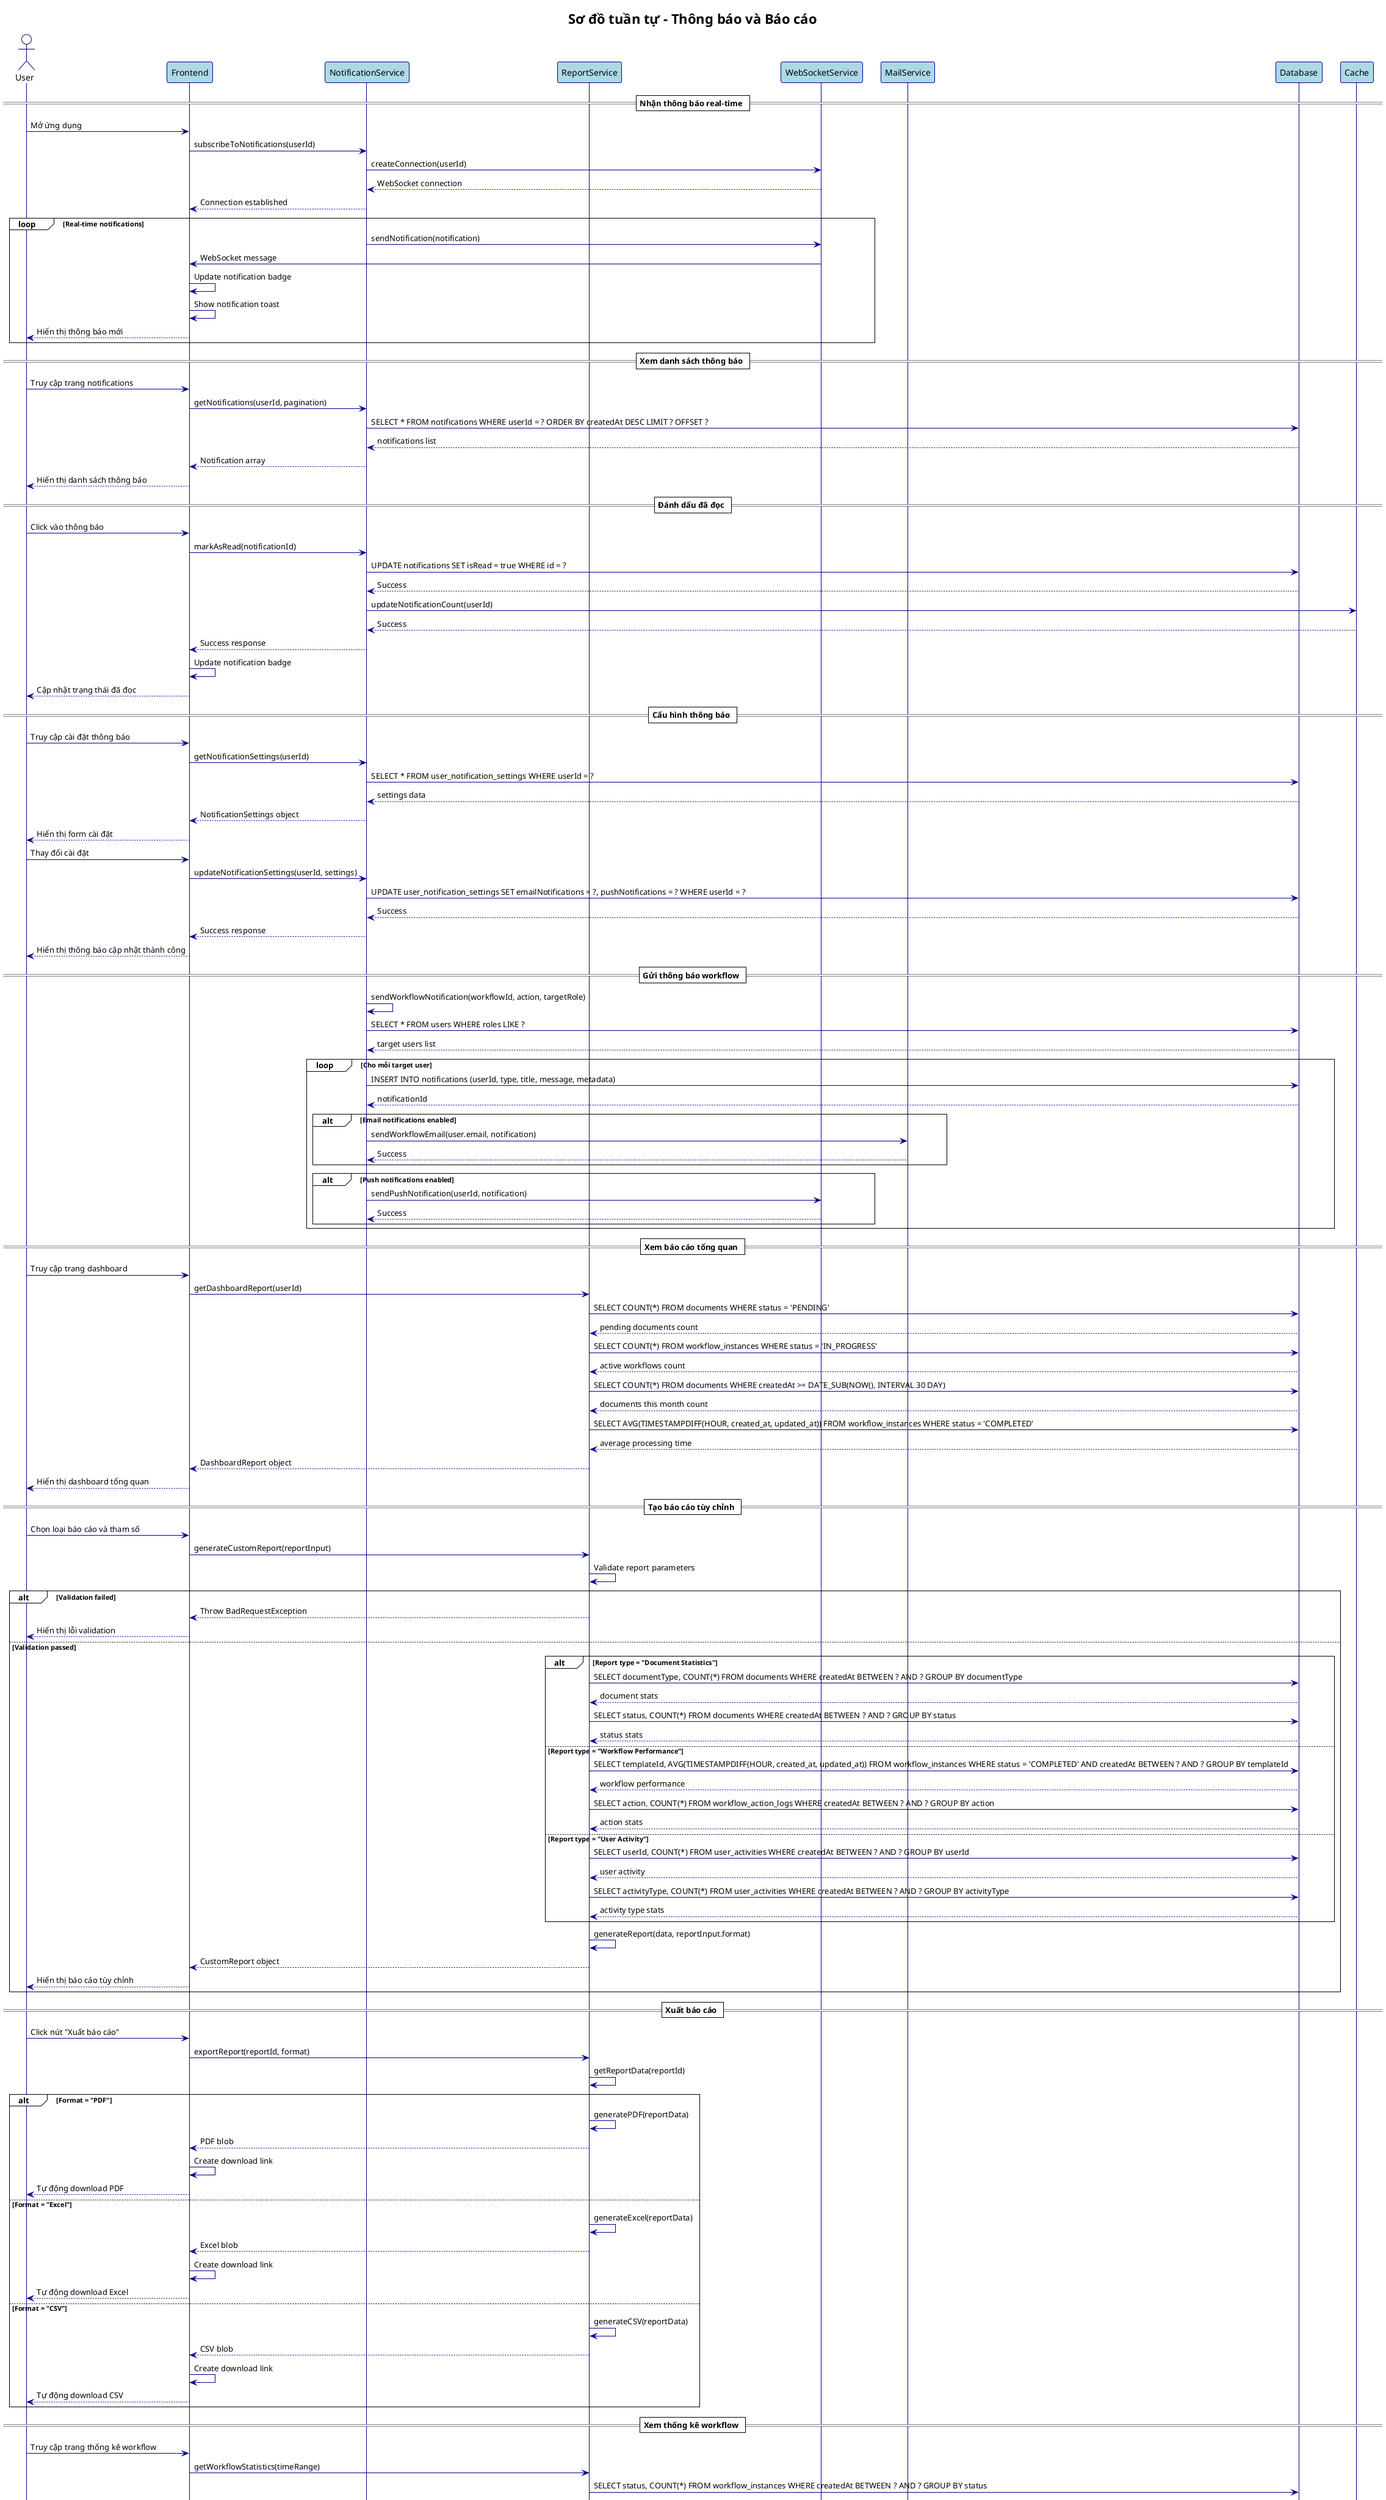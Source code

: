 @startuml Notification_Sequence_Diagram

!theme plain
skinparam sequence {
    ArrowColor DarkBlue
    ActorBorderColor DarkBlue
    LifeLineBorderColor DarkBlue
    LifeLineBackgroundColor LightBlue
    ParticipantBorderColor DarkBlue
    ParticipantBackgroundColor LightBlue
}

title Sơ đồ tuần tự - Thông báo và Báo cáo

actor "User" as U
participant "Frontend" as F
participant "NotificationService" as NS
participant "ReportService" as RS
participant "WebSocketService" as WSS
participant "MailService" as MS
participant "Database" as DB
participant "Cache" as C

== Nhận thông báo real-time ==

U -> F: Mở ứng dụng
F -> NS: subscribeToNotifications(userId)
NS -> WSS: createConnection(userId)
WSS --> NS: WebSocket connection
NS --> F: Connection established

loop Real-time notifications
    NS -> WSS: sendNotification(notification)
    WSS -> F: WebSocket message
    F -> F: Update notification badge
    F -> F: Show notification toast
    F --> U: Hiển thị thông báo mới
end

== Xem danh sách thông báo ==

U -> F: Truy cập trang notifications
F -> NS: getNotifications(userId, pagination)
NS -> DB: SELECT * FROM notifications WHERE userId = ? ORDER BY createdAt DESC LIMIT ? OFFSET ?
DB --> NS: notifications list
NS --> F: Notification array
F --> U: Hiển thị danh sách thông báo

== Đánh dấu đã đọc ==

U -> F: Click vào thông báo
F -> NS: markAsRead(notificationId)
NS -> DB: UPDATE notifications SET isRead = true WHERE id = ?
DB --> NS: Success
NS -> C: updateNotificationCount(userId)
C --> NS: Success
NS --> F: Success response
F -> F: Update notification badge
F --> U: Cập nhật trạng thái đã đọc

== Cấu hình thông báo ==

U -> F: Truy cập cài đặt thông báo
F -> NS: getNotificationSettings(userId)
NS -> DB: SELECT * FROM user_notification_settings WHERE userId = ?
DB --> NS: settings data
NS --> F: NotificationSettings object
F --> U: Hiển thị form cài đặt

U -> F: Thay đổi cài đặt
F -> NS: updateNotificationSettings(userId, settings)
NS -> DB: UPDATE user_notification_settings SET emailNotifications = ?, pushNotifications = ? WHERE userId = ?
DB --> NS: Success
NS --> F: Success response
F --> U: Hiển thị thông báo cập nhật thành công

== Gửi thông báo workflow ==

NS -> NS: sendWorkflowNotification(workflowId, action, targetRole)
NS -> DB: SELECT * FROM users WHERE roles LIKE ?
DB --> NS: target users list

loop Cho mỗi target user
    NS -> DB: INSERT INTO notifications (userId, type, title, message, metadata)
    DB --> NS: notificationId
    
    alt Email notifications enabled
        NS -> MS: sendWorkflowEmail(user.email, notification)
        MS --> NS: Success
    end
    
    alt Push notifications enabled
        NS -> WSS: sendPushNotification(userId, notification)
        WSS --> NS: Success
    end
end

== Xem báo cáo tổng quan ==

U -> F: Truy cập trang dashboard
F -> RS: getDashboardReport(userId)
RS -> DB: SELECT COUNT(*) FROM documents WHERE status = 'PENDING'
DB --> RS: pending documents count
RS -> DB: SELECT COUNT(*) FROM workflow_instances WHERE status = 'IN_PROGRESS'
DB --> RS: active workflows count
RS -> DB: SELECT COUNT(*) FROM documents WHERE createdAt >= DATE_SUB(NOW(), INTERVAL 30 DAY)
DB --> RS: documents this month count
RS -> DB: SELECT AVG(TIMESTAMPDIFF(HOUR, created_at, updated_at)) FROM workflow_instances WHERE status = 'COMPLETED'
DB --> RS: average processing time
RS --> F: DashboardReport object
F --> U: Hiển thị dashboard tổng quan

== Tạo báo cáo tùy chỉnh ==

U -> F: Chọn loại báo cáo và tham số
F -> RS: generateCustomReport(reportInput)
RS -> RS: Validate report parameters

alt Validation failed
    RS --> F: Throw BadRequestException
    F --> U: Hiển thị lỗi validation
else Validation passed
    alt Report type = "Document Statistics"
        RS -> DB: SELECT documentType, COUNT(*) FROM documents WHERE createdAt BETWEEN ? AND ? GROUP BY documentType
        DB --> RS: document stats
        RS -> DB: SELECT status, COUNT(*) FROM documents WHERE createdAt BETWEEN ? AND ? GROUP BY status
        DB --> RS: status stats
        
    else Report type = "Workflow Performance"
        RS -> DB: SELECT templateId, AVG(TIMESTAMPDIFF(HOUR, created_at, updated_at)) FROM workflow_instances WHERE status = 'COMPLETED' AND createdAt BETWEEN ? AND ? GROUP BY templateId
        DB --> RS: workflow performance
        RS -> DB: SELECT action, COUNT(*) FROM workflow_action_logs WHERE createdAt BETWEEN ? AND ? GROUP BY action
        DB --> RS: action stats
        
    else Report type = "User Activity"
        RS -> DB: SELECT userId, COUNT(*) FROM user_activities WHERE createdAt BETWEEN ? AND ? GROUP BY userId
        DB --> RS: user activity
        RS -> DB: SELECT activityType, COUNT(*) FROM user_activities WHERE createdAt BETWEEN ? AND ? GROUP BY activityType
        DB --> RS: activity type stats
    end
    
    RS -> RS: generateReport(data, reportInput.format)
    RS --> F: CustomReport object
    F --> U: Hiển thị báo cáo tùy chỉnh
end

== Xuất báo cáo ==

U -> F: Click nút "Xuất báo cáo"
F -> RS: exportReport(reportId, format)
RS -> RS: getReportData(reportId)

alt Format = "PDF"
    RS -> RS: generatePDF(reportData)
    RS --> F: PDF blob
    F -> F: Create download link
    F --> U: Tự động download PDF
    
else Format = "Excel"
    RS -> RS: generateExcel(reportData)
    RS --> F: Excel blob
    F -> F: Create download link
    F --> U: Tự động download Excel
    
else Format = "CSV"
    RS -> RS: generateCSV(reportData)
    RS --> F: CSV blob
    F -> F: Create download link
    F --> U: Tự động download CSV
end

== Xem thống kê workflow ==

U -> F: Truy cập trang thống kê workflow
F -> RS: getWorkflowStatistics(timeRange)
RS -> DB: SELECT status, COUNT(*) FROM workflow_instances WHERE createdAt BETWEEN ? AND ? GROUP BY status
DB --> RS: workflow status stats
RS -> DB: SELECT templateId, COUNT(*) FROM workflow_instances WHERE createdAt BETWEEN ? AND ? GROUP BY templateId
DB --> RS: template usage stats
RS -> DB: SELECT AVG(TIMESTAMPDIFF(HOUR, created_at, updated_at)) FROM workflow_instances WHERE status = 'COMPLETED' AND createdAt BETWEEN ? AND ?
DB --> RS: average completion time
RS -> DB: SELECT MAX(TIMESTAMPDIFF(HOUR, created_at, updated_at)) FROM workflow_instances WHERE status = 'COMPLETED' AND createdAt BETWEEN ? AND ?
DB --> RS: max completion time
RS --> F: WorkflowStatistics object
F --> U: Hiển thị thống kê workflow

== Lập lịch báo cáo ==

U -> F: Tạo báo cáo định kỳ
F -> RS: scheduleReport(scheduleInput)
RS -> RS: Validate schedule parameters

alt Validation failed
    RS --> F: Throw BadRequestException
    F --> U: Hiển thị lỗi validation
else Validation passed
    RS -> DB: INSERT INTO report_schedules (userId, reportType, frequency, recipients, parameters)
    DB --> RS: scheduleId
    RS --> F: ReportSchedule object
    F --> U: Hiển thị thông báo lập lịch thành công
end

== Gửi báo cáo định kỳ ==

RS -> RS: checkScheduledReports()
RS -> DB: SELECT * FROM report_schedules WHERE nextRun <= NOW()
DB --> RS: due schedules list

loop Cho mỗi schedule
    RS -> RS: generateReport(schedule.reportType, schedule.parameters)
    RS -> RS: generatePDF(reportData)
    RS -> MS: sendScheduledReport(schedule.recipients, reportPDF, schedule.reportType)
    MS --> RS: Success
    RS -> DB: UPDATE report_schedules SET lastRun = NOW(), nextRun = calculateNextRun(schedule.frequency) WHERE id = ?
    DB --> RS: Success
end

@enduml

